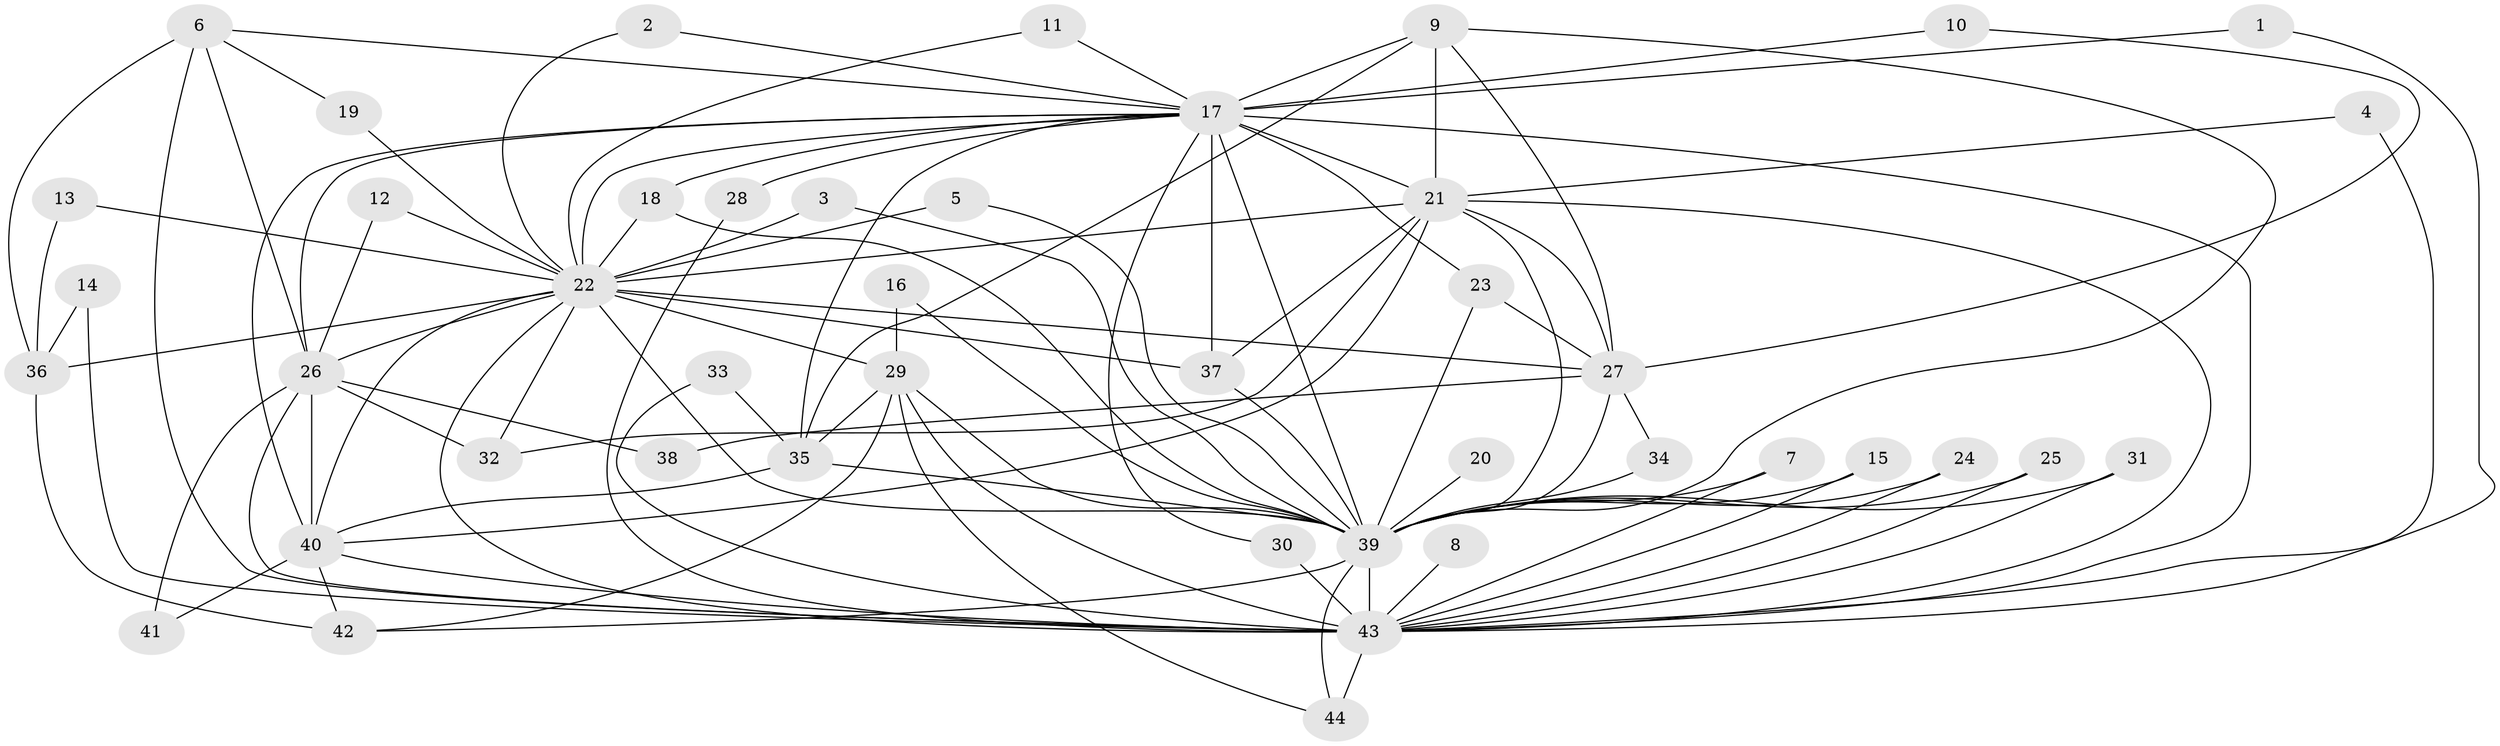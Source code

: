 // original degree distribution, {18: 0.022727272727272728, 14: 0.022727272727272728, 19: 0.011363636363636364, 28: 0.011363636363636364, 16: 0.022727272727272728, 17: 0.011363636363636364, 25: 0.011363636363636364, 4: 0.06818181818181818, 5: 0.045454545454545456, 6: 0.022727272727272728, 2: 0.5113636363636364, 7: 0.022727272727272728, 3: 0.2159090909090909}
// Generated by graph-tools (version 1.1) at 2025/49/03/09/25 03:49:37]
// undirected, 44 vertices, 106 edges
graph export_dot {
graph [start="1"]
  node [color=gray90,style=filled];
  1;
  2;
  3;
  4;
  5;
  6;
  7;
  8;
  9;
  10;
  11;
  12;
  13;
  14;
  15;
  16;
  17;
  18;
  19;
  20;
  21;
  22;
  23;
  24;
  25;
  26;
  27;
  28;
  29;
  30;
  31;
  32;
  33;
  34;
  35;
  36;
  37;
  38;
  39;
  40;
  41;
  42;
  43;
  44;
  1 -- 17 [weight=1.0];
  1 -- 43 [weight=1.0];
  2 -- 17 [weight=1.0];
  2 -- 22 [weight=1.0];
  3 -- 22 [weight=1.0];
  3 -- 39 [weight=1.0];
  4 -- 21 [weight=1.0];
  4 -- 43 [weight=1.0];
  5 -- 22 [weight=1.0];
  5 -- 39 [weight=1.0];
  6 -- 17 [weight=1.0];
  6 -- 19 [weight=1.0];
  6 -- 26 [weight=1.0];
  6 -- 36 [weight=1.0];
  6 -- 43 [weight=1.0];
  7 -- 39 [weight=1.0];
  7 -- 43 [weight=1.0];
  8 -- 43 [weight=2.0];
  9 -- 17 [weight=1.0];
  9 -- 21 [weight=1.0];
  9 -- 27 [weight=1.0];
  9 -- 35 [weight=1.0];
  9 -- 39 [weight=1.0];
  10 -- 17 [weight=1.0];
  10 -- 27 [weight=1.0];
  11 -- 17 [weight=1.0];
  11 -- 22 [weight=1.0];
  12 -- 22 [weight=1.0];
  12 -- 26 [weight=1.0];
  13 -- 22 [weight=1.0];
  13 -- 36 [weight=1.0];
  14 -- 36 [weight=1.0];
  14 -- 43 [weight=1.0];
  15 -- 39 [weight=1.0];
  15 -- 43 [weight=1.0];
  16 -- 29 [weight=1.0];
  16 -- 39 [weight=1.0];
  17 -- 18 [weight=1.0];
  17 -- 21 [weight=3.0];
  17 -- 22 [weight=6.0];
  17 -- 23 [weight=2.0];
  17 -- 26 [weight=1.0];
  17 -- 28 [weight=2.0];
  17 -- 30 [weight=1.0];
  17 -- 35 [weight=2.0];
  17 -- 37 [weight=1.0];
  17 -- 39 [weight=6.0];
  17 -- 40 [weight=1.0];
  17 -- 43 [weight=6.0];
  18 -- 22 [weight=1.0];
  18 -- 39 [weight=1.0];
  19 -- 22 [weight=1.0];
  20 -- 39 [weight=2.0];
  21 -- 22 [weight=2.0];
  21 -- 27 [weight=1.0];
  21 -- 32 [weight=1.0];
  21 -- 37 [weight=1.0];
  21 -- 39 [weight=2.0];
  21 -- 40 [weight=1.0];
  21 -- 43 [weight=3.0];
  22 -- 26 [weight=1.0];
  22 -- 27 [weight=1.0];
  22 -- 29 [weight=1.0];
  22 -- 32 [weight=1.0];
  22 -- 36 [weight=3.0];
  22 -- 37 [weight=1.0];
  22 -- 39 [weight=4.0];
  22 -- 40 [weight=1.0];
  22 -- 43 [weight=4.0];
  23 -- 27 [weight=1.0];
  23 -- 39 [weight=1.0];
  24 -- 39 [weight=1.0];
  24 -- 43 [weight=1.0];
  25 -- 39 [weight=1.0];
  25 -- 43 [weight=1.0];
  26 -- 32 [weight=1.0];
  26 -- 38 [weight=1.0];
  26 -- 40 [weight=1.0];
  26 -- 41 [weight=1.0];
  26 -- 43 [weight=2.0];
  27 -- 34 [weight=1.0];
  27 -- 38 [weight=1.0];
  27 -- 39 [weight=2.0];
  28 -- 43 [weight=1.0];
  29 -- 35 [weight=1.0];
  29 -- 39 [weight=1.0];
  29 -- 42 [weight=1.0];
  29 -- 43 [weight=1.0];
  29 -- 44 [weight=1.0];
  30 -- 43 [weight=2.0];
  31 -- 39 [weight=1.0];
  31 -- 43 [weight=1.0];
  33 -- 35 [weight=1.0];
  33 -- 43 [weight=1.0];
  34 -- 39 [weight=1.0];
  35 -- 39 [weight=1.0];
  35 -- 40 [weight=1.0];
  36 -- 42 [weight=1.0];
  37 -- 39 [weight=1.0];
  39 -- 42 [weight=1.0];
  39 -- 43 [weight=4.0];
  39 -- 44 [weight=1.0];
  40 -- 41 [weight=1.0];
  40 -- 42 [weight=1.0];
  40 -- 43 [weight=2.0];
  43 -- 44 [weight=2.0];
}

